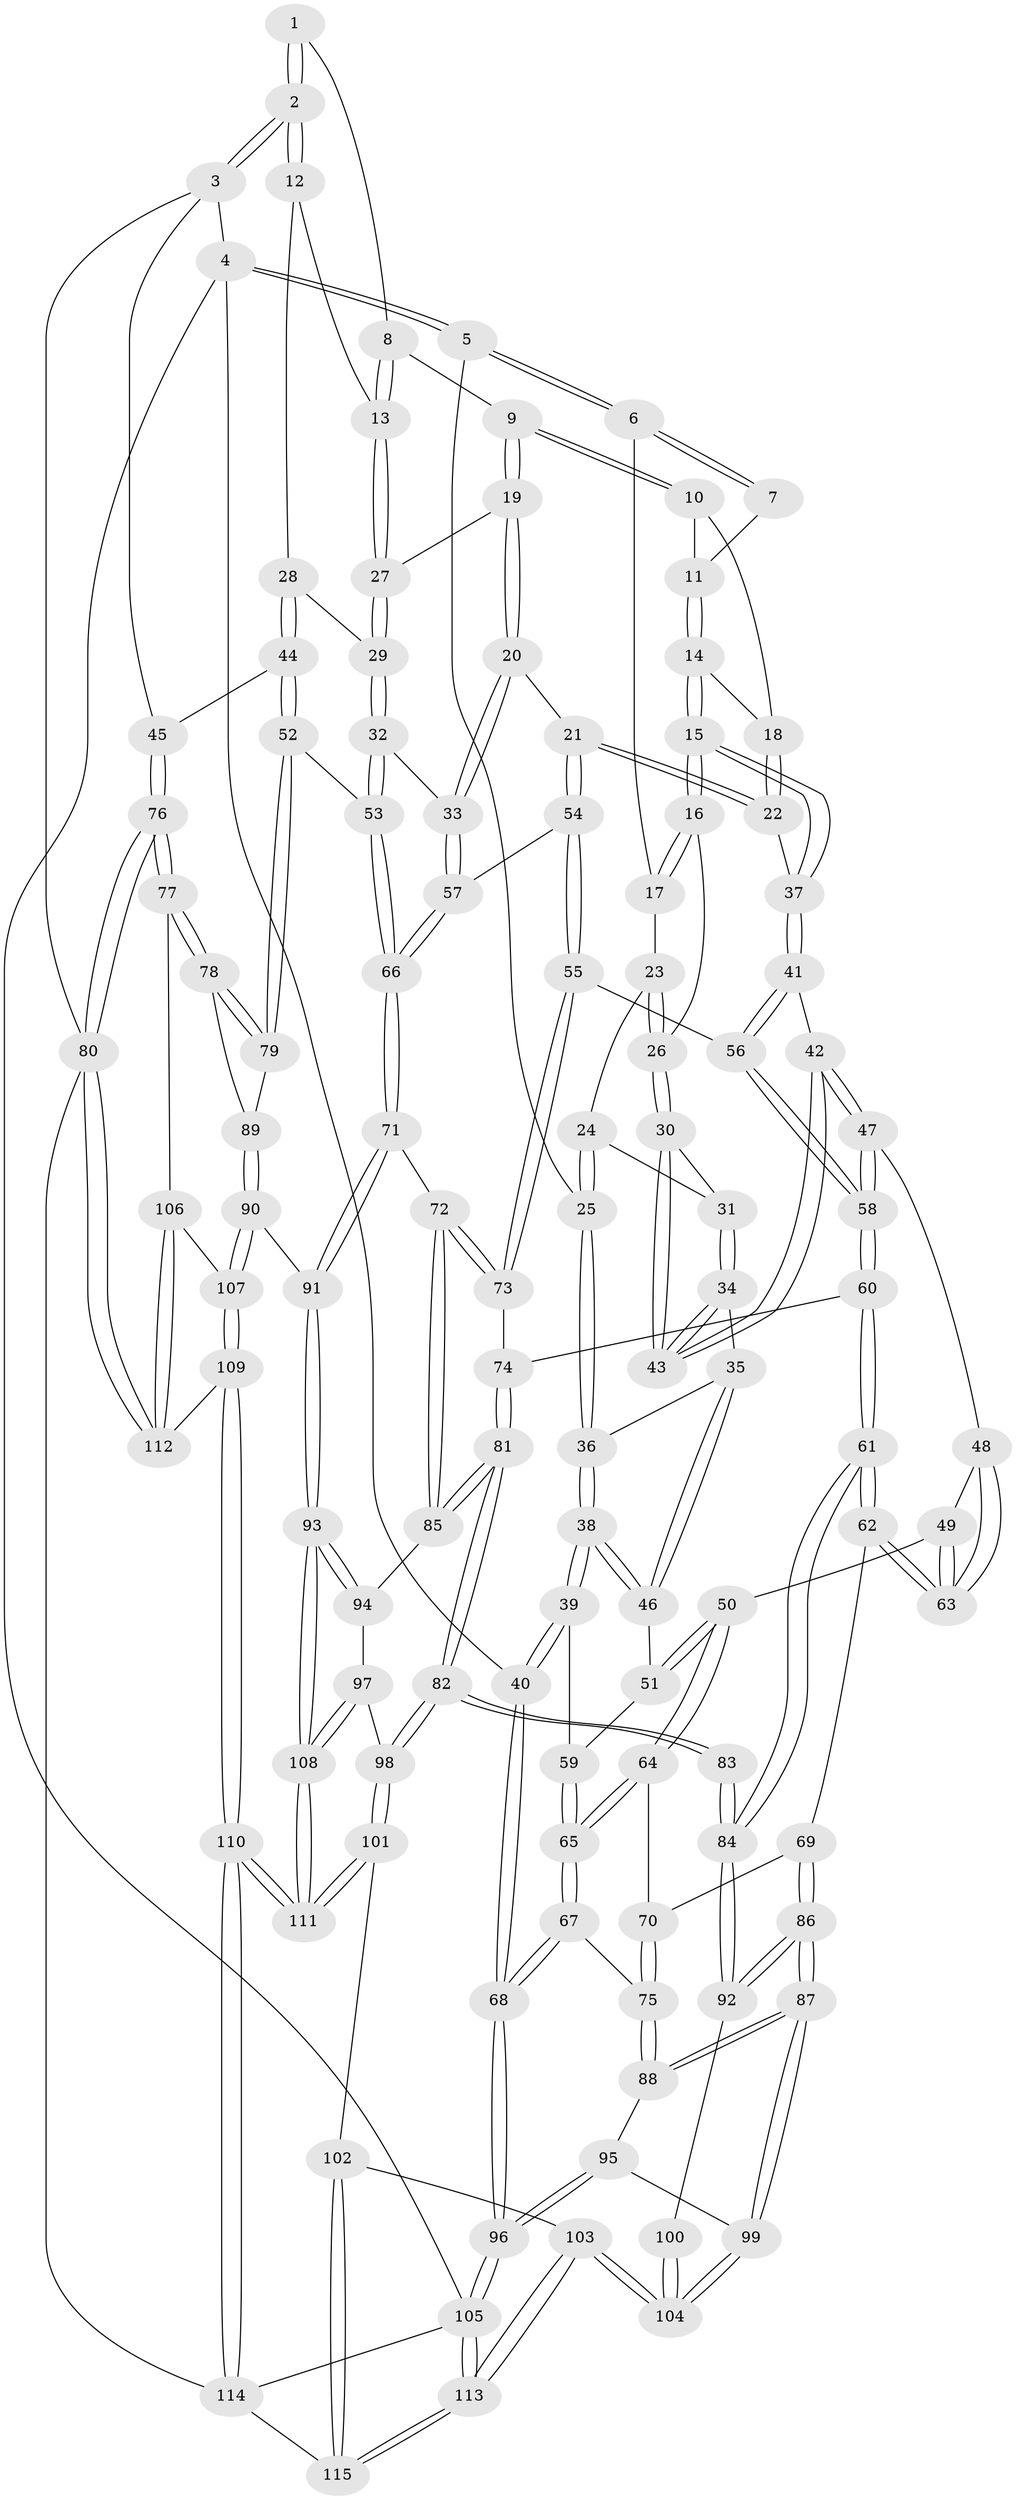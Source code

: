// coarse degree distribution, {5: 0.17647058823529413, 11: 0.029411764705882353, 4: 0.47058823529411764, 6: 0.11764705882352941, 8: 0.029411764705882353, 2: 0.029411764705882353, 3: 0.14705882352941177}
// Generated by graph-tools (version 1.1) at 2025/21/03/04/25 18:21:05]
// undirected, 115 vertices, 284 edges
graph export_dot {
graph [start="1"]
  node [color=gray90,style=filled];
  1 [pos="+0.8173956213461343+0"];
  2 [pos="+1+0"];
  3 [pos="+1+0"];
  4 [pos="+0+0"];
  5 [pos="+0+0"];
  6 [pos="+0.22158378285689842+0"];
  7 [pos="+0.5094427708192951+0"];
  8 [pos="+0.7734336021692957+0"];
  9 [pos="+0.7230000942588544+0.05504947290507128"];
  10 [pos="+0.6513968582803257+0.05183927252494959"];
  11 [pos="+0.5215335138243421+0"];
  12 [pos="+0.9136943239199602+0.06895388399399141"];
  13 [pos="+0.8434973752615273+0.0907201828895683"];
  14 [pos="+0.4949925792106836+0.09858874935582697"];
  15 [pos="+0.48872788609063+0.12723354030133255"];
  16 [pos="+0.47840215218577137+0.12901530785454324"];
  17 [pos="+0.2234017276537043+0"];
  18 [pos="+0.6475257124771667+0.05785783791883586"];
  19 [pos="+0.7371756961616204+0.11088010693543522"];
  20 [pos="+0.7025805616313783+0.23328157151412718"];
  21 [pos="+0.6072863447876855+0.2259925148495927"];
  22 [pos="+0.5929436851377092+0.2187965419828074"];
  23 [pos="+0.22268069768866056+0"];
  24 [pos="+0.18899241124414545+0.03540705722253951"];
  25 [pos="+0.07824114804044745+0.1361629707886281"];
  26 [pos="+0.4035546547303501+0.14590318552135847"];
  27 [pos="+0.8405777567038544+0.09469566385394261"];
  28 [pos="+0.9352708937293872+0.2166460795806106"];
  29 [pos="+0.854219267955708+0.23308051492608461"];
  30 [pos="+0.3542097112018136+0.19122175928705604"];
  31 [pos="+0.23355521678596386+0.1246473666249237"];
  32 [pos="+0.7795607118804389+0.280982173649888"];
  33 [pos="+0.7572617648546817+0.27256638140942907"];
  34 [pos="+0.19542880850572375+0.24660607563153963"];
  35 [pos="+0.1916898501399059+0.2485064568493568"];
  36 [pos="+0.06333953483044767+0.1595143866594348"];
  37 [pos="+0.5715683467823162+0.21318619413037646"];
  38 [pos="+0+0.23294103789027962"];
  39 [pos="+0+0.24454382005324382"];
  40 [pos="+0+0.2548244314927478"];
  41 [pos="+0.47130854875787226+0.3136316649393544"];
  42 [pos="+0.3422895727786185+0.2845415061624639"];
  43 [pos="+0.33483531523273097+0.261447945346177"];
  44 [pos="+1+0.25133523410951975"];
  45 [pos="+1+0.2347422648314413"];
  46 [pos="+0.1663620643042117+0.31631465459588437"];
  47 [pos="+0.3339181681254573+0.31183035872694415"];
  48 [pos="+0.3229878456150192+0.32864615540532693"];
  49 [pos="+0.2241038959253818+0.3730393440824084"];
  50 [pos="+0.1963251832192356+0.37915679842581235"];
  51 [pos="+0.16736719302661965+0.32441319095550486"];
  52 [pos="+0.8635090025065811+0.4410090002258881"];
  53 [pos="+0.8420611673192758+0.43296132822807776"];
  54 [pos="+0.5857679142360227+0.4044075108566286"];
  55 [pos="+0.5806603046717701+0.40958742516395724"];
  56 [pos="+0.4771329066656058+0.38563330174338445"];
  57 [pos="+0.6576153911115293+0.40660384458400856"];
  58 [pos="+0.4410355328738842+0.42988880603855467"];
  59 [pos="+0.06446329255272297+0.36812924295212496"];
  60 [pos="+0.43390627602122067+0.4490324647010376"];
  61 [pos="+0.37475332328359584+0.5015267367949912"];
  62 [pos="+0.3446727198537305+0.4860736992701849"];
  63 [pos="+0.33548074180822374+0.45506469985554526"];
  64 [pos="+0.19342236607448088+0.38940178741385667"];
  65 [pos="+0.0949076001516772+0.458652225800544"];
  66 [pos="+0.7330269254224546+0.5122760480986702"];
  67 [pos="+0.08069935217808313+0.4890959078452028"];
  68 [pos="+0+0.46523258196507117"];
  69 [pos="+0.27828633995755037+0.49374095400926243"];
  70 [pos="+0.22200695715384972+0.4461642454748258"];
  71 [pos="+0.7199540884075576+0.531985507999877"];
  72 [pos="+0.683290700654348+0.5413610781113306"];
  73 [pos="+0.5785770225495387+0.4622904945253939"];
  74 [pos="+0.5362035679657187+0.49818391382240634"];
  75 [pos="+0.126623234200118+0.5637712032279256"];
  76 [pos="+1+0.5956793943670966"];
  77 [pos="+1+0.5890932754062329"];
  78 [pos="+1+0.5675219244115945"];
  79 [pos="+0.8924598270544157+0.47326891238939217"];
  80 [pos="+1+0.8308597224681591"];
  81 [pos="+0.5245642831021353+0.606848508399795"];
  82 [pos="+0.47514141027127305+0.6452961426001957"];
  83 [pos="+0.4033139621889631+0.5911438547180946"];
  84 [pos="+0.3832962779813277+0.5361480623060174"];
  85 [pos="+0.626421961687067+0.5939710436710834"];
  86 [pos="+0.17264734712252125+0.6158100726691513"];
  87 [pos="+0.17108945825011967+0.6168159707353079"];
  88 [pos="+0.13109035263314522+0.5758356942661914"];
  89 [pos="+0.8291347502439615+0.6347856668245255"];
  90 [pos="+0.7952265878380507+0.6673987250410456"];
  91 [pos="+0.788613678915081+0.6668745291490407"];
  92 [pos="+0.19570578803619348+0.612445900453507"];
  93 [pos="+0.7168881765465918+0.7351755946700591"];
  94 [pos="+0.6380849574037103+0.6292449750974558"];
  95 [pos="+0.00037137967512110493+0.6198557142184027"];
  96 [pos="+0+0.7211065107680493"];
  97 [pos="+0.6072938335211796+0.7030651131535822"];
  98 [pos="+0.47661500051661637+0.6651345788780543"];
  99 [pos="+0.17912907224737387+0.7308551723959139"];
  100 [pos="+0.3778500729644218+0.6054949432007065"];
  101 [pos="+0.4535954687460931+0.7980591317514152"];
  102 [pos="+0.4277908444741308+0.8095730806760062"];
  103 [pos="+0.17882845277077128+0.8491799046940742"];
  104 [pos="+0.18442729556167237+0.8040335334199192"];
  105 [pos="+0+1"];
  106 [pos="+0.9679259980493581+0.6737536774878733"];
  107 [pos="+0.8361679792477975+0.6941341080144254"];
  108 [pos="+0.6906026115255229+0.7906593081600104"];
  109 [pos="+0.9037544285228316+0.8625738519785778"];
  110 [pos="+0.7310743288609073+1"];
  111 [pos="+0.66985558662566+0.9152940178197613"];
  112 [pos="+0.9043093825829992+0.8623497436524662"];
  113 [pos="+0+1"];
  114 [pos="+0.7286148592923334+1"];
  115 [pos="+0.4352140952468003+1"];
  1 -- 2;
  1 -- 2;
  1 -- 8;
  2 -- 3;
  2 -- 3;
  2 -- 12;
  2 -- 12;
  3 -- 4;
  3 -- 45;
  3 -- 80;
  4 -- 5;
  4 -- 5;
  4 -- 40;
  4 -- 105;
  5 -- 6;
  5 -- 6;
  5 -- 25;
  6 -- 7;
  6 -- 7;
  6 -- 17;
  7 -- 11;
  8 -- 9;
  8 -- 13;
  8 -- 13;
  9 -- 10;
  9 -- 10;
  9 -- 19;
  9 -- 19;
  10 -- 11;
  10 -- 18;
  11 -- 14;
  11 -- 14;
  12 -- 13;
  12 -- 28;
  13 -- 27;
  13 -- 27;
  14 -- 15;
  14 -- 15;
  14 -- 18;
  15 -- 16;
  15 -- 16;
  15 -- 37;
  15 -- 37;
  16 -- 17;
  16 -- 17;
  16 -- 26;
  17 -- 23;
  18 -- 22;
  18 -- 22;
  19 -- 20;
  19 -- 20;
  19 -- 27;
  20 -- 21;
  20 -- 33;
  20 -- 33;
  21 -- 22;
  21 -- 22;
  21 -- 54;
  21 -- 54;
  22 -- 37;
  23 -- 24;
  23 -- 26;
  23 -- 26;
  24 -- 25;
  24 -- 25;
  24 -- 31;
  25 -- 36;
  25 -- 36;
  26 -- 30;
  26 -- 30;
  27 -- 29;
  27 -- 29;
  28 -- 29;
  28 -- 44;
  28 -- 44;
  29 -- 32;
  29 -- 32;
  30 -- 31;
  30 -- 43;
  30 -- 43;
  31 -- 34;
  31 -- 34;
  32 -- 33;
  32 -- 53;
  32 -- 53;
  33 -- 57;
  33 -- 57;
  34 -- 35;
  34 -- 43;
  34 -- 43;
  35 -- 36;
  35 -- 46;
  35 -- 46;
  36 -- 38;
  36 -- 38;
  37 -- 41;
  37 -- 41;
  38 -- 39;
  38 -- 39;
  38 -- 46;
  38 -- 46;
  39 -- 40;
  39 -- 40;
  39 -- 59;
  40 -- 68;
  40 -- 68;
  41 -- 42;
  41 -- 56;
  41 -- 56;
  42 -- 43;
  42 -- 43;
  42 -- 47;
  42 -- 47;
  44 -- 45;
  44 -- 52;
  44 -- 52;
  45 -- 76;
  45 -- 76;
  46 -- 51;
  47 -- 48;
  47 -- 58;
  47 -- 58;
  48 -- 49;
  48 -- 63;
  48 -- 63;
  49 -- 50;
  49 -- 63;
  49 -- 63;
  50 -- 51;
  50 -- 51;
  50 -- 64;
  50 -- 64;
  51 -- 59;
  52 -- 53;
  52 -- 79;
  52 -- 79;
  53 -- 66;
  53 -- 66;
  54 -- 55;
  54 -- 55;
  54 -- 57;
  55 -- 56;
  55 -- 73;
  55 -- 73;
  56 -- 58;
  56 -- 58;
  57 -- 66;
  57 -- 66;
  58 -- 60;
  58 -- 60;
  59 -- 65;
  59 -- 65;
  60 -- 61;
  60 -- 61;
  60 -- 74;
  61 -- 62;
  61 -- 62;
  61 -- 84;
  61 -- 84;
  62 -- 63;
  62 -- 63;
  62 -- 69;
  64 -- 65;
  64 -- 65;
  64 -- 70;
  65 -- 67;
  65 -- 67;
  66 -- 71;
  66 -- 71;
  67 -- 68;
  67 -- 68;
  67 -- 75;
  68 -- 96;
  68 -- 96;
  69 -- 70;
  69 -- 86;
  69 -- 86;
  70 -- 75;
  70 -- 75;
  71 -- 72;
  71 -- 91;
  71 -- 91;
  72 -- 73;
  72 -- 73;
  72 -- 85;
  72 -- 85;
  73 -- 74;
  74 -- 81;
  74 -- 81;
  75 -- 88;
  75 -- 88;
  76 -- 77;
  76 -- 77;
  76 -- 80;
  76 -- 80;
  77 -- 78;
  77 -- 78;
  77 -- 106;
  78 -- 79;
  78 -- 79;
  78 -- 89;
  79 -- 89;
  80 -- 112;
  80 -- 112;
  80 -- 114;
  81 -- 82;
  81 -- 82;
  81 -- 85;
  81 -- 85;
  82 -- 83;
  82 -- 83;
  82 -- 98;
  82 -- 98;
  83 -- 84;
  83 -- 84;
  84 -- 92;
  84 -- 92;
  85 -- 94;
  86 -- 87;
  86 -- 87;
  86 -- 92;
  86 -- 92;
  87 -- 88;
  87 -- 88;
  87 -- 99;
  87 -- 99;
  88 -- 95;
  89 -- 90;
  89 -- 90;
  90 -- 91;
  90 -- 107;
  90 -- 107;
  91 -- 93;
  91 -- 93;
  92 -- 100;
  93 -- 94;
  93 -- 94;
  93 -- 108;
  93 -- 108;
  94 -- 97;
  95 -- 96;
  95 -- 96;
  95 -- 99;
  96 -- 105;
  96 -- 105;
  97 -- 98;
  97 -- 108;
  97 -- 108;
  98 -- 101;
  98 -- 101;
  99 -- 104;
  99 -- 104;
  100 -- 104;
  100 -- 104;
  101 -- 102;
  101 -- 111;
  101 -- 111;
  102 -- 103;
  102 -- 115;
  102 -- 115;
  103 -- 104;
  103 -- 104;
  103 -- 113;
  103 -- 113;
  105 -- 113;
  105 -- 113;
  105 -- 114;
  106 -- 107;
  106 -- 112;
  106 -- 112;
  107 -- 109;
  107 -- 109;
  108 -- 111;
  108 -- 111;
  109 -- 110;
  109 -- 110;
  109 -- 112;
  110 -- 111;
  110 -- 111;
  110 -- 114;
  110 -- 114;
  113 -- 115;
  113 -- 115;
  114 -- 115;
}

